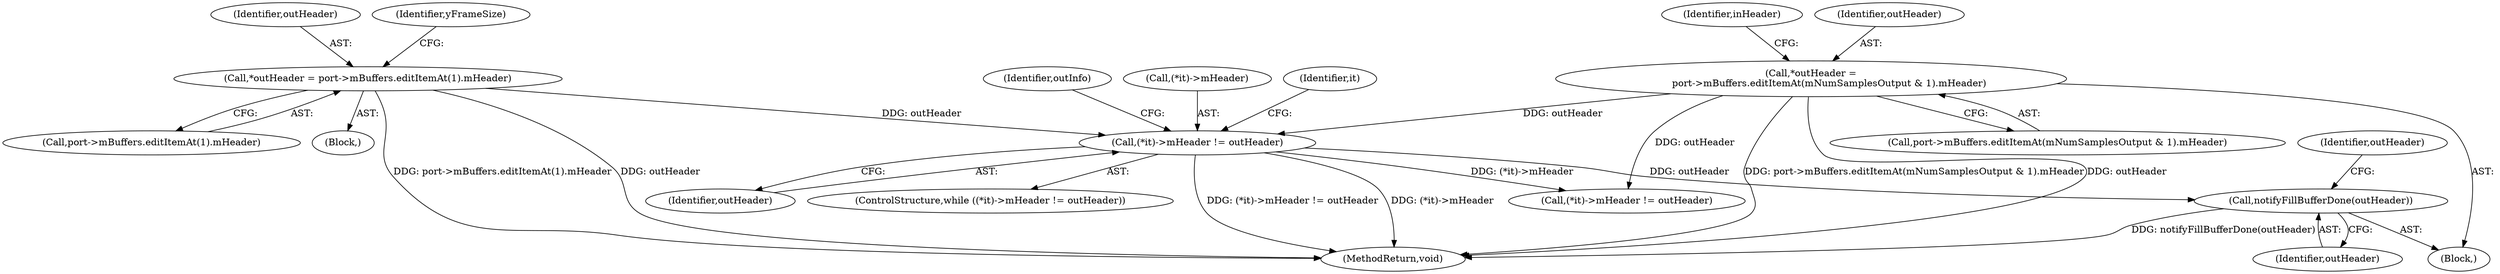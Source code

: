 digraph "0_Android_d4271b792bdad85a80e2b83ab34c4b30b74f53ec@pointer" {
"1000708" [label="(Call,notifyFillBufferDone(outHeader))"];
"1000684" [label="(Call,(*it)->mHeader != outHeader)"];
"1000421" [label="(Call,*outHeader = port->mBuffers.editItemAt(1).mHeader)"];
"1000160" [label="(Call,*outHeader =\n            port->mBuffers.editItemAt(mNumSamplesOutput & 1).mHeader)"];
"1000695" [label="(Identifier,outInfo)"];
"1000422" [label="(Identifier,outHeader)"];
"1000421" [label="(Call,*outHeader = port->mBuffers.editItemAt(1).mHeader)"];
"1000171" [label="(Identifier,inHeader)"];
"1000685" [label="(Call,(*it)->mHeader)"];
"1000160" [label="(Call,*outHeader =\n            port->mBuffers.editItemAt(mNumSamplesOutput & 1).mHeader)"];
"1000708" [label="(Call,notifyFillBufferDone(outHeader))"];
"1000162" [label="(Call,port->mBuffers.editItemAt(mNumSamplesOutput & 1).mHeader)"];
"1000129" [label="(Block,)"];
"1000684" [label="(Call,(*it)->mHeader != outHeader)"];
"1000414" [label="(Block,)"];
"1000689" [label="(Identifier,outHeader)"];
"1000208" [label="(Call,(*it)->mHeader != outHeader)"];
"1000161" [label="(Identifier,outHeader)"];
"1000711" [label="(Identifier,outHeader)"];
"1000429" [label="(Identifier,yFrameSize)"];
"1000709" [label="(Identifier,outHeader)"];
"1000692" [label="(Identifier,it)"];
"1000683" [label="(ControlStructure,while ((*it)->mHeader != outHeader))"];
"1000715" [label="(MethodReturn,void)"];
"1000423" [label="(Call,port->mBuffers.editItemAt(1).mHeader)"];
"1000708" -> "1000129"  [label="AST: "];
"1000708" -> "1000709"  [label="CFG: "];
"1000709" -> "1000708"  [label="AST: "];
"1000711" -> "1000708"  [label="CFG: "];
"1000708" -> "1000715"  [label="DDG: notifyFillBufferDone(outHeader)"];
"1000684" -> "1000708"  [label="DDG: outHeader"];
"1000684" -> "1000683"  [label="AST: "];
"1000684" -> "1000689"  [label="CFG: "];
"1000685" -> "1000684"  [label="AST: "];
"1000689" -> "1000684"  [label="AST: "];
"1000692" -> "1000684"  [label="CFG: "];
"1000695" -> "1000684"  [label="CFG: "];
"1000684" -> "1000715"  [label="DDG: (*it)->mHeader != outHeader"];
"1000684" -> "1000715"  [label="DDG: (*it)->mHeader"];
"1000684" -> "1000208"  [label="DDG: (*it)->mHeader"];
"1000421" -> "1000684"  [label="DDG: outHeader"];
"1000160" -> "1000684"  [label="DDG: outHeader"];
"1000421" -> "1000414"  [label="AST: "];
"1000421" -> "1000423"  [label="CFG: "];
"1000422" -> "1000421"  [label="AST: "];
"1000423" -> "1000421"  [label="AST: "];
"1000429" -> "1000421"  [label="CFG: "];
"1000421" -> "1000715"  [label="DDG: port->mBuffers.editItemAt(1).mHeader"];
"1000421" -> "1000715"  [label="DDG: outHeader"];
"1000160" -> "1000129"  [label="AST: "];
"1000160" -> "1000162"  [label="CFG: "];
"1000161" -> "1000160"  [label="AST: "];
"1000162" -> "1000160"  [label="AST: "];
"1000171" -> "1000160"  [label="CFG: "];
"1000160" -> "1000715"  [label="DDG: port->mBuffers.editItemAt(mNumSamplesOutput & 1).mHeader"];
"1000160" -> "1000715"  [label="DDG: outHeader"];
"1000160" -> "1000208"  [label="DDG: outHeader"];
}
